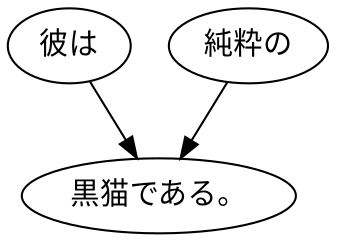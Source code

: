 digraph graph190 {
	node0 [label="彼は"];
	node1 [label="純粋の"];
	node2 [label="黒猫である。"];
	node0 -> node2;
	node1 -> node2;
}

